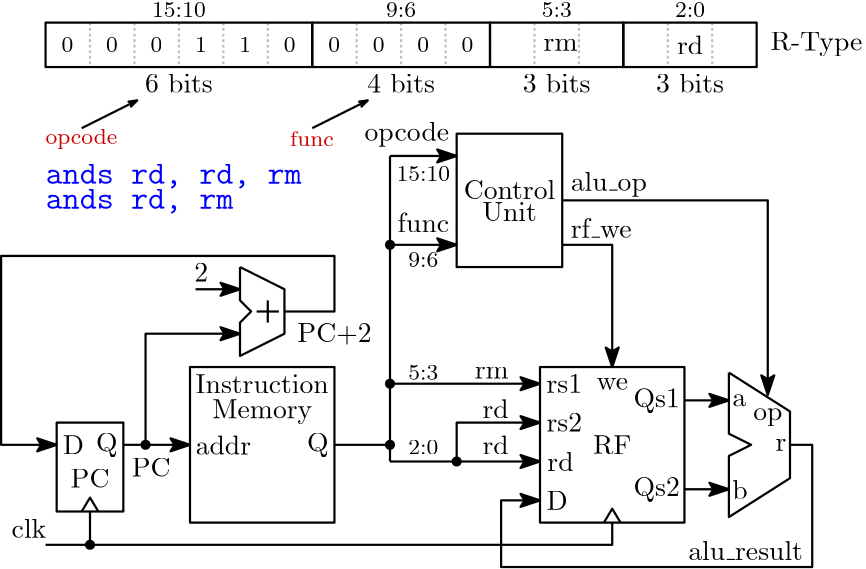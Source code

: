 <?xml version="1.0"?>
<!DOCTYPE ipe SYSTEM "ipe.dtd">
<ipe version="70218" creator="Ipe 7.2.23">
<info created="D:20190917234003" modified="D:20210408235323"/>
<ipestyle name="basic">
<symbol name="arrow/arc(spx)">
<path stroke="sym-stroke" fill="sym-stroke" pen="sym-pen">
0 0 m
-1 0.333 l
-1 -0.333 l
h
</path>
</symbol>
<symbol name="arrow/farc(spx)">
<path stroke="sym-stroke" fill="white" pen="sym-pen">
0 0 m
-1 0.333 l
-1 -0.333 l
h
</path>
</symbol>
<symbol name="arrow/ptarc(spx)">
<path stroke="sym-stroke" fill="sym-stroke" pen="sym-pen">
0 0 m
-1 0.333 l
-0.8 0 l
-1 -0.333 l
h
</path>
</symbol>
<symbol name="arrow/fptarc(spx)">
<path stroke="sym-stroke" fill="white" pen="sym-pen">
0 0 m
-1 0.333 l
-0.8 0 l
-1 -0.333 l
h
</path>
</symbol>
<symbol name="mark/circle(sx)" transformations="translations">
<path fill="sym-stroke">
0.6 0 0 0.6 0 0 e
0.4 0 0 0.4 0 0 e
</path>
</symbol>
<symbol name="mark/disk(sx)" transformations="translations">
<path fill="sym-stroke">
0.6 0 0 0.6 0 0 e
</path>
</symbol>
<symbol name="mark/fdisk(sfx)" transformations="translations">
<group>
<path fill="sym-fill">
0.5 0 0 0.5 0 0 e
</path>
<path fill="sym-stroke" fillrule="eofill">
0.6 0 0 0.6 0 0 e
0.4 0 0 0.4 0 0 e
</path>
</group>
</symbol>
<symbol name="mark/box(sx)" transformations="translations">
<path fill="sym-stroke" fillrule="eofill">
-0.6 -0.6 m
0.6 -0.6 l
0.6 0.6 l
-0.6 0.6 l
h
-0.4 -0.4 m
0.4 -0.4 l
0.4 0.4 l
-0.4 0.4 l
h
</path>
</symbol>
<symbol name="mark/square(sx)" transformations="translations">
<path fill="sym-stroke">
-0.6 -0.6 m
0.6 -0.6 l
0.6 0.6 l
-0.6 0.6 l
h
</path>
</symbol>
<symbol name="mark/fsquare(sfx)" transformations="translations">
<group>
<path fill="sym-fill">
-0.5 -0.5 m
0.5 -0.5 l
0.5 0.5 l
-0.5 0.5 l
h
</path>
<path fill="sym-stroke" fillrule="eofill">
-0.6 -0.6 m
0.6 -0.6 l
0.6 0.6 l
-0.6 0.6 l
h
-0.4 -0.4 m
0.4 -0.4 l
0.4 0.4 l
-0.4 0.4 l
h
</path>
</group>
</symbol>
<symbol name="mark/cross(sx)" transformations="translations">
<group>
<path fill="sym-stroke">
-0.43 -0.57 m
0.57 0.43 l
0.43 0.57 l
-0.57 -0.43 l
h
</path>
<path fill="sym-stroke">
-0.43 0.57 m
0.57 -0.43 l
0.43 -0.57 l
-0.57 0.43 l
h
</path>
</group>
</symbol>
<symbol name="arrow/fnormal(spx)">
<path stroke="sym-stroke" fill="white" pen="sym-pen">
0 0 m
-1 0.333 l
-1 -0.333 l
h
</path>
</symbol>
<symbol name="arrow/pointed(spx)">
<path stroke="sym-stroke" fill="sym-stroke" pen="sym-pen">
0 0 m
-1 0.333 l
-0.8 0 l
-1 -0.333 l
h
</path>
</symbol>
<symbol name="arrow/fpointed(spx)">
<path stroke="sym-stroke" fill="white" pen="sym-pen">
0 0 m
-1 0.333 l
-0.8 0 l
-1 -0.333 l
h
</path>
</symbol>
<symbol name="arrow/linear(spx)">
<path stroke="sym-stroke" pen="sym-pen">
-1 0.333 m
0 0 l
-1 -0.333 l
</path>
</symbol>
<symbol name="arrow/fdouble(spx)">
<path stroke="sym-stroke" fill="white" pen="sym-pen">
0 0 m
-1 0.333 l
-1 -0.333 l
h
-1 0 m
-2 0.333 l
-2 -0.333 l
h
</path>
</symbol>
<symbol name="arrow/double(spx)">
<path stroke="sym-stroke" fill="sym-stroke" pen="sym-pen">
0 0 m
-1 0.333 l
-1 -0.333 l
h
-1 0 m
-2 0.333 l
-2 -0.333 l
h
</path>
</symbol>
<anglesize name="22.5 deg" value="22.5"/>
<anglesize name="30 deg" value="30"/>
<anglesize name="45 deg" value="45"/>
<anglesize name="60 deg" value="60"/>
<anglesize name="90 deg" value="90"/>
<arrowsize name="large" value="10"/>
<arrowsize name="small" value="5"/>
<arrowsize name="tiny" value="3"/>
<color name="blue1" value="0 0 1"/>
<color name="blue2" value="0 0 0.933"/>
<color name="blue3" value="0 0 0.804"/>
<color name="blue4" value="0 0 0.545"/>
<color name="brown" value="0.647 0.165 0.165"/>
<color name="darkblue" value="0 0 0.545"/>
<color name="darkcyan" value="0 0.545 0.545"/>
<color name="darkgray" value="0.663"/>
<color name="darkgreen" value="0 0.392 0"/>
<color name="darkmagenta" value="0.545 0 0.545"/>
<color name="darkorange" value="1 0.549 0"/>
<color name="darkred" value="0.545 0 0"/>
<color name="gold" value="1 0.843 0"/>
<color name="gray" value="0.745"/>
<color name="green" value="0 1 0"/>
<color name="green1" value="0 1 0"/>
<color name="green2" value="0 0.933 0"/>
<color name="green3" value="0 0.804 0"/>
<color name="green4" value="0 0.545 0"/>
<color name="lightblue" value="0.678 0.847 0.902"/>
<color name="lightcyan" value="0.878 1 1"/>
<color name="lightgray" value="0.827"/>
<color name="lightgreen" value="0.565 0.933 0.565"/>
<color name="lightyellow" value="1 1 0.878"/>
<color name="navy" value="0 0 0.502"/>
<color name="orange" value="1 0.647 0"/>
<color name="pink" value="1 0.753 0.796"/>
<color name="purple" value="0.627 0.125 0.941"/>
<color name="red1" value="1 0 0"/>
<color name="red2" value="0.933 0 0"/>
<color name="red3" value="0.804 0 0"/>
<color name="red4" value="0.545 0 0"/>
<color name="seagreen" value="0.18 0.545 0.341"/>
<color name="turquoise" value="0.251 0.878 0.816"/>
<color name="violet" value="0.933 0.51 0.933"/>
<color name="yellow" value="1 1 0"/>
<dashstyle name="dash dot dotted" value="[4 2 1 2 1 2] 0"/>
<dashstyle name="dash dotted" value="[4 2 1 2] 0"/>
<dashstyle name="dashed1" value="[1] 0"/>
<dashstyle name="dashed2" value="[2] 0"/>
<dashstyle name="dashed3" value="[4] 0"/>
<dashstyle name="dotted1" value="[1 1] 0"/>
<dashstyle name="dotted2" value="[1 2] 0"/>
<dashstyle name="dotted3" value="[1 3] 0"/>
<gridsize name="1 pts" value="1"/>
<gridsize name="10 pts (~3.5 mm)" value="10"/>
<gridsize name="14 pts (~5 mm)" value="14"/>
<gridsize name="16 pts (~6 mm)" value="16"/>
<gridsize name="2 pts" value="2"/>
<gridsize name="20 pts (~7 mm)" value="20"/>
<gridsize name="28 pts (~10 mm)" value="28"/>
<gridsize name="32 pts (~12 mm)" value="32"/>
<gridsize name="4 pts" value="4"/>
<gridsize name="56 pts (~20 mm)" value="56"/>
<gridsize name="8 pts (~3 mm)" value="8"/>
<opacity name="10%" value="0.1"/>
<opacity name="30%" value="0.3"/>
<opacity name="50%" value="0.5"/>
<opacity name="75%" value="0.75"/>
<pen name="fat" value="1.2"/>
<pen name="heavier" value="0.8"/>
<pen name="ultrafat" value="2"/>
<symbolsize name="large" value="5"/>
<symbolsize name="small" value="2"/>
<symbolsize name="tiny" value="1.1"/>
<textsize name="Huge" value="\Huge"/>
<textsize name="LARGE" value="\LARGE"/>
<textsize name="Large" value="\Large"/>
<textsize name="footnote" value="\footnotesize"/>
<textsize name="huge" value="\huge"/>
<textsize name="large" value="\large"/>
<textsize name="small" value="\small"/>
<textsize name="tiny" value="\tiny"/>
<textstyle name="center" begin="\begin{center}" end="\end{center}"/>
<textstyle name="item" begin="\begin{itemize}\item{}" end="\end{itemize}"/>
<textstyle name="itemize" begin="\begin{itemize}" end="\end{itemize}"/>
<layout paper="320 224" origin="0 0" frame="320 224"/>
<tiling name="falling" angle="-60" step="4" width="1"/>
<tiling name="rising" angle="30" step="4" width="1"/>
</ipestyle>
<page>
<layer name="alpha"/>
<view layers="alpha" active="alpha"/>
<text layer="alpha" matrix="1 0 0 1 28 -66" transformations="translations" pos="56 126" stroke="black" type="label" width="19.953" height="6.918" depth="0" halign="center" valign="center">addr</text>
<text matrix="1 0 0 1 38 -68" transformations="translations" pos="80 128" stroke="black" type="label" width="7.749" height="6.815" depth="1.93" halign="center" valign="center">Q</text>
<path matrix="1 0 0 1 -110 -480" stroke="black" pen="heavier">
182 568 m
182 512 l
234 512 l
234 568 l
h
</path>
<path matrix="1 0 0 1 0 -60" stroke="black" pen="heavier">
24 128 m
24 96 l
48 96 l
48 128 l
h
</path>
<path matrix="1 0 0 1 0 12" stroke="black" pen="heavier">
33 24 m
36 29 l
39 24 l
</path>
<text matrix="1 0 0 1 14 -60" transformations="translations" pos="16 120" stroke="black" type="label" width="7.61" height="6.808" depth="0" halign="center" valign="center">D</text>
<text matrix="1 0 0 1 20 -72" transformations="translations" pos="16 120" stroke="black" type="label" width="13.975" height="6.808" depth="0" halign="center" valign="center">PC</text>
<text matrix="1 0 0 1 26 -60" transformations="translations" pos="16 120" stroke="black" type="label" width="7.749" height="6.815" depth="1.93" halign="center" valign="center">Q</text>
<text matrix="1 0 0 1 42 -44" transformations="translations" pos="56 126" stroke="black" type="label" width="47.959" height="6.808" depth="0" halign="center" valign="center">Instruction</text>
<text matrix="1 0 0 1 42 -54" transformations="translations" pos="56 126" stroke="black" type="label" width="36.004" height="6.815" depth="1.93" halign="center" valign="center">Memory</text>
<path matrix="1 0 0 1 0 12" stroke="black" pen="heavier">
124 48 m
144 48 l
</path>
<path matrix="1 0 0 1 0 -60" stroke="black" pen="heavier" arrow="pointed/normal">
48 120 m
72 120 l
</path>
<path matrix="1 0 0 1 0 -52" stroke="black" pen="heavier" arrow="pointed/normal">
56 112 m
56 152 l
90 152 l
</path>
<use matrix="1 0 0 1 0 -52" name="mark/disk(sx)" pos="56 112" size="normal" stroke="black"/>
<text matrix="1 0 0 1 108 -20" transformations="translations" pos="16 120" stroke="black" type="label" width="26.705" height="6.808" depth="0.83" halign="center" valign="center">PC+2</text>
<path matrix="0 1 -1 0 250 18" stroke="black" pen="heavier" arrow="pointed/normal">
98 176 m
98 160 l
</path>
<text matrix="1 0 0 1 60 2" transformations="translations" pos="16 120" stroke="black" type="label" width="4.981" height="6.42" depth="0" halign="center" valign="center">2</text>
<text matrix="1 0 0 1 42 -68" transformations="translations" pos="16 120" stroke="black" type="label" width="13.975" height="6.808" depth="0" halign="center" valign="center">PC</text>
<path stroke="black" pen="heavier" arrow="pointed/normal">
106 108 m
124 108 l
124 128 l
4 128 l
4 60 l
24 60 l
</path>
<text matrix="1 0 0 1 -2 -90" transformations="translations" pos="16 120" stroke="black" type="label" width="12.453" height="6.918" depth="0" halign="center" valign="center">clk</text>
<path stroke="black" pen="heavier">
36 24 m
36 36 l
</path>
<group matrix="1 0 0 1 0 12">
<path stroke="black" pen="heavier">
90 112 m
90 100 l
94 96 l
90 92 l
90 80 l
106 88 l
106 104 l
90 112 l
</path>
<path matrix="1 0 0 1 28 -28" stroke="black" pen="heavier">
72 128 m
72 120 l
</path>
<path matrix="1 0 0 1 26 -28" stroke="black" pen="heavier">
70 124 m
78 124 l
</path>
</group>
<use matrix="1 0 0 1 0 8" name="mark/disk(sx)" pos="36 16" size="normal" stroke="black"/>
<path stroke="black" pen="heavier">
20 24 m
224 24 l
224 32 l
</path>
<text matrix="1 0 0 1 47 37.93" transformations="translations" pos="234 164" stroke="black" type="label" width="33.07" height="6.815" depth="1.93" valign="baseline">R-Type</text>
<text matrix="1 0 0 1 -12.7185 101.856" transformations="translations" pos="212 100" stroke="black" type="label" width="12.204" height="4.289" depth="0" valign="baseline">rm</text>
<text matrix="1 0 0 1 89.2815 71.541" transformations="translations" pos="158 129" stroke="black" type="label" width="9.437" height="6.918" depth="0" valign="baseline">rd</text>
<text matrix="1 0 0 1 -1.6445 59" transformations="translations" pos="60 155" stroke="black" type="label" width="19.289" height="5.136" depth="0" valign="baseline" size="footnote">15:10</text>
<text matrix="1 0 0 1 -179.411 88" transformations="translations" pos="322 126" stroke="black" type="label" width="10.821" height="5.136" depth="0" valign="baseline" size="footnote">9:6</text>
<text matrix="1 0 0 1 -165.411 93" transformations="translations" pos="364 121" stroke="black" type="label" width="10.821" height="5.136" depth="0" valign="baseline" size="footnote">5:3</text>
<text matrix="1 0 0 1 80.5895 71" transformations="translations" pos="166 143" stroke="black" type="label" width="10.821" height="5.136" depth="0" valign="baseline" size="footnote">2:0</text>
<path matrix="1 0 0 1 20 188" stroke="gray" dash="dashed1" pen="heavier">
16 24 m
16 8 l
</path>
<path matrix="1 0 0 1 36 188" stroke="gray" dash="dashed1" pen="heavier">
16 24 m
16 8 l
</path>
<path matrix="1 0 0 1 52 188" stroke="gray" dash="dashed1" pen="heavier">
16 24 m
16 8 l
</path>
<path matrix="1 0 0 1 68 188" stroke="gray" dash="dashed1" pen="heavier">
16 24 m
16 8 l
</path>
<path matrix="1 0 0 1 84 188" stroke="gray" dash="dashed1" pen="heavier">
16 24 m
16 8 l
</path>
<path matrix="1 0 0 1 100 188" stroke="gray" dash="dashed1" pen="heavier">
16 24 m
16 8 l
</path>
<path matrix="1 0 0 1 116 188" stroke="gray" dash="dashed1" pen="heavier">
16 24 m
16 8 l
</path>
<path matrix="1 0 0 1 132 188" stroke="gray" dash="dashed1" pen="heavier">
16 24 m
16 8 l
</path>
<path matrix="1 0 0 1 148 188" stroke="gray" dash="dashed1" pen="heavier">
16 24 m
16 8 l
</path>
<path matrix="1 0 0 1 164 188" stroke="gray" dash="dashed1" pen="heavier">
16 24 m
16 8 l
</path>
<path matrix="1 0 0 1 180 188" stroke="gray" dash="dashed1" pen="heavier">
16 24 m
16 8 l
</path>
<path matrix="1 0 0 1 196 188" stroke="gray" dash="dashed1" pen="heavier">
16 24 m
16 8 l
</path>
<path matrix="1 0 0 1 228 188" stroke="gray" dash="dashed1" pen="heavier">
16 24 m
16 8 l
</path>
<path matrix="1 0 0 1 244 188" stroke="gray" dash="dashed1" pen="heavier">
16 24 m
16 8 l
</path>
<path matrix="1 0 0 1 12 188" stroke="black" pen="heavier">
216 24 m
216 8 l
264 8 l
264 24 l
h
</path>
<path stroke="black" pen="heavier">
180 212 m
180 196 l
228 196 l
228 212 l
h
</path>
<path stroke="black" pen="heavier">
116 212 m
116 196 l
180 196 l
180 212 l
h
</path>
<path stroke="black" pen="heavier">
20 212 m
20 196 l
116 196 l
116 212 l
h
</path>
<text matrix="1 0 0 1 -55.2045 79.817" transformations="translations" pos="111 107" stroke="black" type="label" width="24.409" height="6.918" depth="0" valign="baseline">6 bits</text>
<text matrix="1 0 0 1 24.7955 79.817" transformations="translations" pos="111 107" stroke="black" type="label" width="24.409" height="6.918" depth="0" valign="baseline">4 bits</text>
<text matrix="1 0 0 1 80.7955 79.817" transformations="translations" pos="111 107" stroke="black" type="label" width="24.409" height="6.918" depth="0" valign="baseline">3 bits</text>
<text matrix="1 0 0 1 128.796 79.817" transformations="translations" pos="111 107" stroke="black" type="label" width="24.409" height="6.918" depth="0" valign="baseline">3 bits</text>
<text matrix="1 0 0 1 4 2" transformations="translations" pos="16 152" stroke="blue1" type="label" width="92.279" height="7.306" depth="1.66" valign="baseline" size="large">\texttt{ands rd, rd, rm}</text>
<text matrix="1 0 0 1 -58.117 60" transformations="translations" pos="86 144" stroke="black" type="label" width="4.234" height="5.136" depth="0" halign="center" valign="center" size="footnote">0</text>
<text matrix="1 0 0 1 -42.117 60" transformations="translations" pos="86 144" stroke="black" type="label" width="4.234" height="5.136" depth="0" halign="center" valign="center" size="footnote">0</text>
<text matrix="1 0 0 1 -26.117 60" transformations="translations" pos="86 144" stroke="black" type="label" width="4.234" height="5.136" depth="0" halign="center" valign="center" size="footnote">0</text>
<text matrix="1 0 0 1 21.883 60" transformations="translations" pos="86 144" stroke="black" type="label" width="4.234" height="5.136" depth="0" halign="center" valign="center" size="footnote">0</text>
<text matrix="1 0 0 1 37.883 60" transformations="translations" pos="86 144" stroke="black" type="label" width="4.234" height="5.136" depth="0" halign="center" valign="center" size="footnote">0</text>
<text matrix="1 0 0 1 -10.117 60" transformations="translations" pos="86 144" stroke="black" type="label" width="4.234" height="5.136" depth="0" halign="center" valign="center" size="footnote">1</text>
<text matrix="1 0 0 1 5.883 60" transformations="translations" pos="86 144" stroke="black" type="label" width="4.234" height="5.136" depth="0" halign="center" valign="center" size="footnote">1</text>
<text matrix="1 0 0 1 -53.117 26.276" transformations="translations" pos="86 144" stroke="red3" type="label" width="25.876" height="5.535" depth="1.55" halign="center" valign="center" size="footnote">opcode</text>
<text matrix="1 0 0 1 29.883 26.276" transformations="translations" pos="86 144" stroke="red3" type="label" width="15.761" height="5.535" depth="0" halign="center" valign="center" size="footnote">func</text>
<path matrix="1 0 0 1 0 -10" stroke="black" pen="heavier" arrow="pointed/tiny">
33 184 m
53 194 l
</path>
<path matrix="1 0 0 1 83 -10" stroke="black" pen="heavier" arrow="pointed/tiny">
33 184 m
53 194 l
</path>
<text matrix="1 0 0 1 53.883 60" transformations="translations" pos="86 144" stroke="black" type="label" width="4.234" height="5.136" depth="0" halign="center" valign="center" size="footnote">0</text>
<text matrix="1 0 0 1 69.883 60" transformations="translations" pos="86 144" stroke="black" type="label" width="4.234" height="5.136" depth="0" halign="center" valign="center" size="footnote">0</text>
<text matrix="1 0 0 1 85.883 60" transformations="translations" pos="86 144" stroke="black" type="label" width="4.234" height="5.136" depth="0" halign="center" valign="center" size="footnote">0</text>
<text matrix="1 0 0 1 4 -7" transformations="translations" pos="16 152" stroke="blue1" type="label" width="67.671" height="7.306" depth="1.66" valign="baseline" size="large">\texttt{ands rd, rm}</text>
<path matrix="1 0 0 1 -16 28" stroke="black" pen="heavier">
184 144 m
184 96 l
222 96 l
222 144 l
h
</path>
<text matrix="1 0 0 1 94.0505 46" transformations="translations" pos="56 126" stroke="black" type="label" width="30.441" height="6.926" depth="1.93" halign="center" valign="center">opcode</text>
<text matrix="1 0 0 1 100 14" transformations="translations" pos="56 126" stroke="black" type="label" width="18.542" height="6.918" depth="0" halign="center" valign="center">func</text>
<text matrix="1 0 0 1 126 -53" transformations="translations" pos="56 126" stroke="black" type="label" width="9.437" height="6.918" depth="0" halign="center" valign="center">rd</text>
<text matrix="1 0 0 1 124.617 -40" transformations="translations" pos="56 126" stroke="black" type="label" width="12.204" height="4.289" depth="0" halign="center" valign="center">rm</text>
<text matrix="1 0 0 1 126 -66" transformations="translations" pos="56 126" stroke="black" type="label" width="9.437" height="6.918" depth="0" halign="center" valign="center">rd</text>
<path stroke="black" pen="heavier" arrow="pointed/normal">
168 54 m
168 68 l
198 68 l
</path>
<path matrix="1 0 0 1 0 26" stroke="black" pen="heavier" arrow="pointed/normal">
144 56 m
198 56 l
</path>
<path matrix="1 0 0 1 0 12" stroke="black" pen="heavier" arrow="pointed/normal">
144 42 m
198 42 l
</path>
<path stroke="black" pen="heavier">
144 54 m
144 164 l
</path>
<path matrix="1 0 0 1 16 -480" stroke="black" pen="heavier">
182 568 m
182 512 l
234 512 l
234 568 l
h
</path>
<text matrix="1 0 0 1 168 -66" transformations="translations" pos="56 126" stroke="black" type="label" width="13.837" height="6.808" depth="0" halign="center" valign="center">RF</text>
<text matrix="1 0 0 1 150.742 -44" transformations="translations" pos="56 126" stroke="black" type="label" width="12.813" height="6.42" depth="0" halign="center" valign="center">rs1</text>
<text matrix="1 0 0 1 150.742 -58" transformations="translations" pos="56 126" stroke="black" type="label" width="12.813" height="6.42" depth="0" halign="center" valign="center">rs2</text>
<text matrix="1 0 0 1 184 -50" transformations="translations" pos="56 126" stroke="black" type="label" width="16.66" height="6.815" depth="1.93" halign="center" valign="center">Qs1</text>
<text matrix="1 0 0 1 184 -82" transformations="translations" pos="56 126" stroke="black" type="label" width="16.66" height="6.815" depth="1.93" halign="center" valign="center">Qs2</text>
<text matrix="1 0 0 1 148.132 -86" transformations="translations" pos="56 126" stroke="black" type="label" width="7.61" height="6.808" depth="0" halign="center" valign="center">D</text>
<text matrix="1 0 0 1 149.358 -72" transformations="translations" pos="56 126" stroke="black" type="label" width="9.437" height="6.918" depth="0" halign="center" valign="center">rd</text>
<path matrix="1 0 0 1 20 12" stroke="black" pen="heavier">
201 20 m
204 25 l
207 20 l
</path>
<path matrix="1 0 0 1 0 4" stroke="black" pen="heavier" arrow="pointed/normal">
144 128 m
168 128 l
</path>
<path matrix="1 0 0 1 0 20" stroke="black" pen="heavier" arrow="pointed/normal">
144 144 m
168 144 l
</path>
<text matrix="1 0 0 1 168 -44" transformations="translations" pos="56 126" stroke="black" type="label" width="11.346" height="4.289" depth="0" halign="center" valign="center">we</text>
<path matrix="1 0 0 1 20 12" stroke="black" pen="heavier">
246 74 m
246 52 l
254 48 l
246 44 l
246 22 l
268 36 l
268 60 l
246 74 l
</path>
<text matrix="1 0 0 1 224 -56" transformations="translations" pos="56 126" stroke="black" type="label" width="10.516" height="4.297" depth="1.93" halign="center" valign="center">op</text>
<text matrix="1 0 0 1 213.723 -50" transformations="translations" pos="56 126" stroke="black" type="label" width="4.981" height="4.289" depth="0" halign="center" valign="center">a</text>
<text matrix="1 0 0 1 214 -82" transformations="translations" pos="56 126" stroke="black" type="label" width="5.535" height="6.918" depth="0" halign="center" valign="center">b</text>
<text matrix="1 0 0 1 228.723 -66" transformations="translations" pos="56 126" stroke="black" type="label" width="3.902" height="4.289" depth="0" halign="center" valign="center">r</text>
<path matrix="1 0 0 1 20 12" stroke="black" pen="heavier" arrow="pointed/normal">
230 64 m
246 64 l
</path>
<path matrix="1 0 0 1 20 12" stroke="black" pen="heavier" arrow="pointed/normal">
230 32 m
246 32 l
</path>
<text matrix="1 0 0 1 166.754 28" transformations="translations" pos="56 126" stroke="black" type="label" width="27.386" height="6.926" depth="1.93" halign="center" valign="center">alu\_op</text>
<text matrix="1 0 0 1 164 12" transformations="translations" pos="56 126" stroke="black" type="label" width="21.879" height="6.918" depth="0" halign="center" valign="center">rf\_we</text>
<group matrix="1 0 0 1 -16 33.9725">
<text matrix="1 0 0 1 147 -8" transformations="translations" pos="56 126" stroke="black" type="label" width="32.96" height="6.918" depth="0" halign="center" valign="center">Control</text>
<text matrix="1 0 0 1 147 -16" transformations="translations" pos="56 126" stroke="black" type="label" width="19.649" height="6.808" depth="0" halign="center" valign="center">Unit</text>
</group>
<path stroke="black" pen="heavier" arrow="pointed/normal">
206 148 m
280 148 l
280 78 l
</path>
<path matrix="1 0 0 1 0 12" stroke="black" pen="heavier" arrow="pointed/normal">
206 120 m
224 120 l
224 76 l
</path>
<use matrix="1 0 0 1 0 4" name="mark/disk(sx)" pos="144 128" size="normal" stroke="black"/>
<use matrix="1 0 0 1 24 -16" name="mark/disk(sx)" pos="144 70" size="normal" stroke="black"/>
<use matrix="1 0 0 1 0 26" name="mark/disk(sx)" pos="144 56" size="normal" stroke="black"/>
<use matrix="1 0 0 1 0 12" name="mark/disk(sx)" pos="144 48" size="normal" stroke="black"/>
<path stroke="black" pen="heavier" arrow="pointed/normal">
288 60 m
296 60 l
296 16 l
184 16 l
184 40 l
198 40 l
</path>
<text matrix="1 0 0 1 216 -104" transformations="translations" pos="56 126" stroke="black" type="label" width="41.306" height="6.918" depth="0" halign="center" valign="center">alu\_result</text>
<text matrix="1 0 0 1 -171.411 -42.568" transformations="translations" pos="322 126" stroke="black" type="label" width="10.821" height="5.136" depth="0" valign="baseline" size="footnote">5:3</text>
<text matrix="1 0 0 1 -15.4105 -86.459" transformations="translations" pos="166 143" stroke="black" type="label" width="10.821" height="5.136" depth="0" valign="baseline" size="footnote">2:0</text>
<text matrix="1 0 0 1 86.3555 0" transformations="translations" pos="60 155" stroke="black" type="label" width="19.289" height="5.136" depth="0" valign="baseline" size="footnote">15:10</text>
<text matrix="1 0 0 1 64.5895 -20" transformations="translations" pos="86 144" stroke="black" type="label" width="10.821" height="5.136" depth="0" valign="baseline" size="footnote">9:6</text>
</page>
</ipe>
